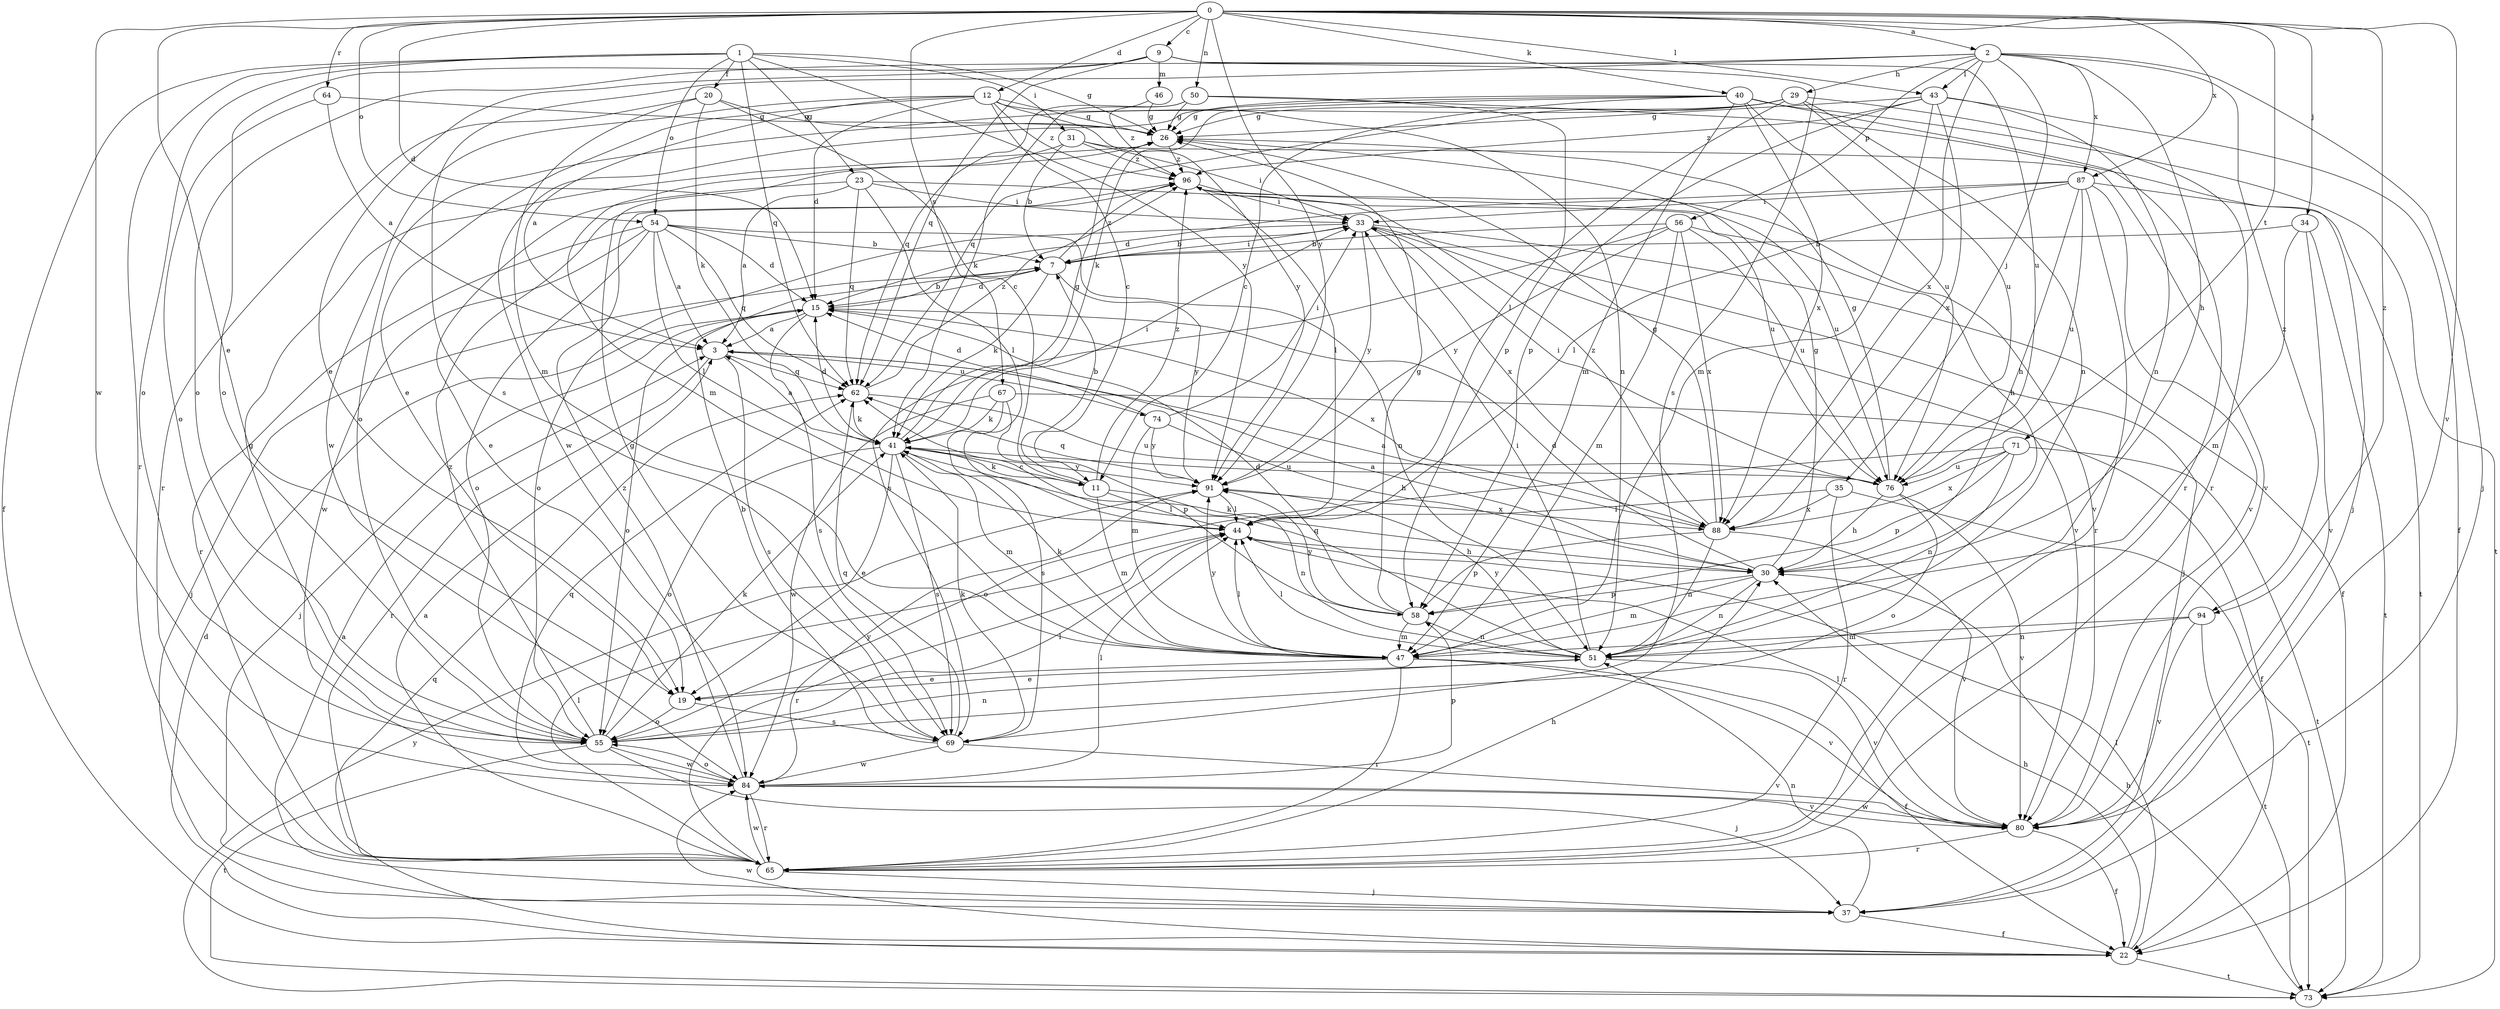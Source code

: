 strict digraph  {
0;
1;
2;
3;
7;
9;
11;
12;
15;
19;
20;
22;
23;
26;
29;
30;
31;
33;
34;
35;
37;
40;
41;
43;
44;
46;
47;
50;
51;
54;
55;
56;
58;
62;
64;
65;
67;
69;
71;
73;
74;
76;
80;
84;
87;
88;
91;
94;
96;
0 -> 2  [label=a];
0 -> 9  [label=c];
0 -> 12  [label=d];
0 -> 15  [label=d];
0 -> 19  [label=e];
0 -> 34  [label=j];
0 -> 40  [label=k];
0 -> 43  [label=l];
0 -> 50  [label=n];
0 -> 54  [label=o];
0 -> 64  [label=r];
0 -> 67  [label=s];
0 -> 71  [label=t];
0 -> 80  [label=v];
0 -> 84  [label=w];
0 -> 87  [label=x];
0 -> 91  [label=y];
0 -> 94  [label=z];
1 -> 20  [label=f];
1 -> 22  [label=f];
1 -> 23  [label=g];
1 -> 26  [label=g];
1 -> 31  [label=i];
1 -> 54  [label=o];
1 -> 55  [label=o];
1 -> 62  [label=q];
1 -> 65  [label=r];
1 -> 91  [label=y];
2 -> 29  [label=h];
2 -> 30  [label=h];
2 -> 35  [label=j];
2 -> 37  [label=j];
2 -> 43  [label=l];
2 -> 55  [label=o];
2 -> 56  [label=p];
2 -> 69  [label=s];
2 -> 87  [label=x];
2 -> 88  [label=x];
2 -> 94  [label=z];
3 -> 62  [label=q];
3 -> 65  [label=r];
3 -> 69  [label=s];
3 -> 74  [label=u];
7 -> 15  [label=d];
7 -> 33  [label=i];
7 -> 37  [label=j];
7 -> 41  [label=k];
7 -> 91  [label=y];
7 -> 96  [label=z];
9 -> 19  [label=e];
9 -> 46  [label=m];
9 -> 55  [label=o];
9 -> 62  [label=q];
9 -> 69  [label=s];
9 -> 76  [label=u];
11 -> 7  [label=b];
11 -> 41  [label=k];
11 -> 44  [label=l];
11 -> 47  [label=m];
11 -> 51  [label=n];
11 -> 96  [label=z];
12 -> 3  [label=a];
12 -> 11  [label=c];
12 -> 15  [label=d];
12 -> 19  [label=e];
12 -> 26  [label=g];
12 -> 51  [label=n];
12 -> 84  [label=w];
12 -> 91  [label=y];
12 -> 96  [label=z];
15 -> 3  [label=a];
15 -> 7  [label=b];
15 -> 37  [label=j];
15 -> 55  [label=o];
15 -> 69  [label=s];
15 -> 88  [label=x];
19 -> 55  [label=o];
19 -> 69  [label=s];
20 -> 11  [label=c];
20 -> 26  [label=g];
20 -> 41  [label=k];
20 -> 47  [label=m];
20 -> 65  [label=r];
22 -> 15  [label=d];
22 -> 30  [label=h];
22 -> 44  [label=l];
22 -> 62  [label=q];
22 -> 73  [label=t];
22 -> 84  [label=w];
23 -> 3  [label=a];
23 -> 19  [label=e];
23 -> 33  [label=i];
23 -> 44  [label=l];
23 -> 62  [label=q];
23 -> 76  [label=u];
26 -> 96  [label=z];
29 -> 26  [label=g];
29 -> 44  [label=l];
29 -> 51  [label=n];
29 -> 55  [label=o];
29 -> 62  [label=q];
29 -> 65  [label=r];
29 -> 76  [label=u];
30 -> 3  [label=a];
30 -> 15  [label=d];
30 -> 26  [label=g];
30 -> 41  [label=k];
30 -> 47  [label=m];
30 -> 51  [label=n];
30 -> 58  [label=p];
31 -> 7  [label=b];
31 -> 33  [label=i];
31 -> 47  [label=m];
31 -> 80  [label=v];
31 -> 96  [label=z];
33 -> 7  [label=b];
33 -> 22  [label=f];
33 -> 37  [label=j];
33 -> 55  [label=o];
33 -> 80  [label=v];
33 -> 88  [label=x];
33 -> 91  [label=y];
34 -> 7  [label=b];
34 -> 47  [label=m];
34 -> 73  [label=t];
34 -> 80  [label=v];
35 -> 44  [label=l];
35 -> 65  [label=r];
35 -> 73  [label=t];
35 -> 88  [label=x];
37 -> 3  [label=a];
37 -> 22  [label=f];
37 -> 51  [label=n];
40 -> 11  [label=c];
40 -> 26  [label=g];
40 -> 41  [label=k];
40 -> 47  [label=m];
40 -> 65  [label=r];
40 -> 73  [label=t];
40 -> 76  [label=u];
40 -> 84  [label=w];
40 -> 88  [label=x];
41 -> 3  [label=a];
41 -> 11  [label=c];
41 -> 15  [label=d];
41 -> 19  [label=e];
41 -> 26  [label=g];
41 -> 33  [label=i];
41 -> 47  [label=m];
41 -> 55  [label=o];
41 -> 69  [label=s];
41 -> 76  [label=u];
41 -> 91  [label=y];
43 -> 22  [label=f];
43 -> 26  [label=g];
43 -> 47  [label=m];
43 -> 51  [label=n];
43 -> 58  [label=p];
43 -> 88  [label=x];
43 -> 96  [label=z];
44 -> 30  [label=h];
44 -> 65  [label=r];
46 -> 26  [label=g];
46 -> 96  [label=z];
47 -> 19  [label=e];
47 -> 22  [label=f];
47 -> 41  [label=k];
47 -> 44  [label=l];
47 -> 65  [label=r];
47 -> 80  [label=v];
47 -> 91  [label=y];
50 -> 26  [label=g];
50 -> 37  [label=j];
50 -> 41  [label=k];
50 -> 58  [label=p];
50 -> 62  [label=q];
51 -> 19  [label=e];
51 -> 33  [label=i];
51 -> 44  [label=l];
51 -> 62  [label=q];
51 -> 80  [label=v];
51 -> 91  [label=y];
54 -> 3  [label=a];
54 -> 7  [label=b];
54 -> 15  [label=d];
54 -> 44  [label=l];
54 -> 51  [label=n];
54 -> 55  [label=o];
54 -> 62  [label=q];
54 -> 65  [label=r];
54 -> 84  [label=w];
55 -> 26  [label=g];
55 -> 37  [label=j];
55 -> 41  [label=k];
55 -> 44  [label=l];
55 -> 51  [label=n];
55 -> 73  [label=t];
55 -> 84  [label=w];
55 -> 96  [label=z];
56 -> 7  [label=b];
56 -> 30  [label=h];
56 -> 47  [label=m];
56 -> 69  [label=s];
56 -> 76  [label=u];
56 -> 88  [label=x];
56 -> 91  [label=y];
58 -> 15  [label=d];
58 -> 26  [label=g];
58 -> 47  [label=m];
58 -> 51  [label=n];
58 -> 91  [label=y];
62 -> 41  [label=k];
62 -> 76  [label=u];
62 -> 96  [label=z];
64 -> 3  [label=a];
64 -> 26  [label=g];
64 -> 55  [label=o];
65 -> 3  [label=a];
65 -> 30  [label=h];
65 -> 37  [label=j];
65 -> 44  [label=l];
65 -> 84  [label=w];
67 -> 22  [label=f];
67 -> 41  [label=k];
67 -> 58  [label=p];
67 -> 69  [label=s];
67 -> 84  [label=w];
69 -> 7  [label=b];
69 -> 26  [label=g];
69 -> 41  [label=k];
69 -> 62  [label=q];
69 -> 80  [label=v];
69 -> 84  [label=w];
71 -> 51  [label=n];
71 -> 55  [label=o];
71 -> 58  [label=p];
71 -> 73  [label=t];
71 -> 76  [label=u];
71 -> 88  [label=x];
73 -> 30  [label=h];
73 -> 91  [label=y];
74 -> 15  [label=d];
74 -> 30  [label=h];
74 -> 33  [label=i];
74 -> 47  [label=m];
74 -> 91  [label=y];
76 -> 26  [label=g];
76 -> 30  [label=h];
76 -> 33  [label=i];
76 -> 55  [label=o];
76 -> 80  [label=v];
80 -> 22  [label=f];
80 -> 44  [label=l];
80 -> 65  [label=r];
80 -> 84  [label=w];
84 -> 44  [label=l];
84 -> 55  [label=o];
84 -> 58  [label=p];
84 -> 62  [label=q];
84 -> 65  [label=r];
84 -> 80  [label=v];
84 -> 91  [label=y];
84 -> 96  [label=z];
87 -> 15  [label=d];
87 -> 30  [label=h];
87 -> 33  [label=i];
87 -> 44  [label=l];
87 -> 65  [label=r];
87 -> 73  [label=t];
87 -> 76  [label=u];
87 -> 80  [label=v];
88 -> 3  [label=a];
88 -> 26  [label=g];
88 -> 51  [label=n];
88 -> 58  [label=p];
88 -> 80  [label=v];
88 -> 96  [label=z];
91 -> 44  [label=l];
91 -> 62  [label=q];
91 -> 88  [label=x];
94 -> 47  [label=m];
94 -> 51  [label=n];
94 -> 73  [label=t];
94 -> 80  [label=v];
96 -> 33  [label=i];
96 -> 44  [label=l];
96 -> 76  [label=u];
96 -> 80  [label=v];
}
